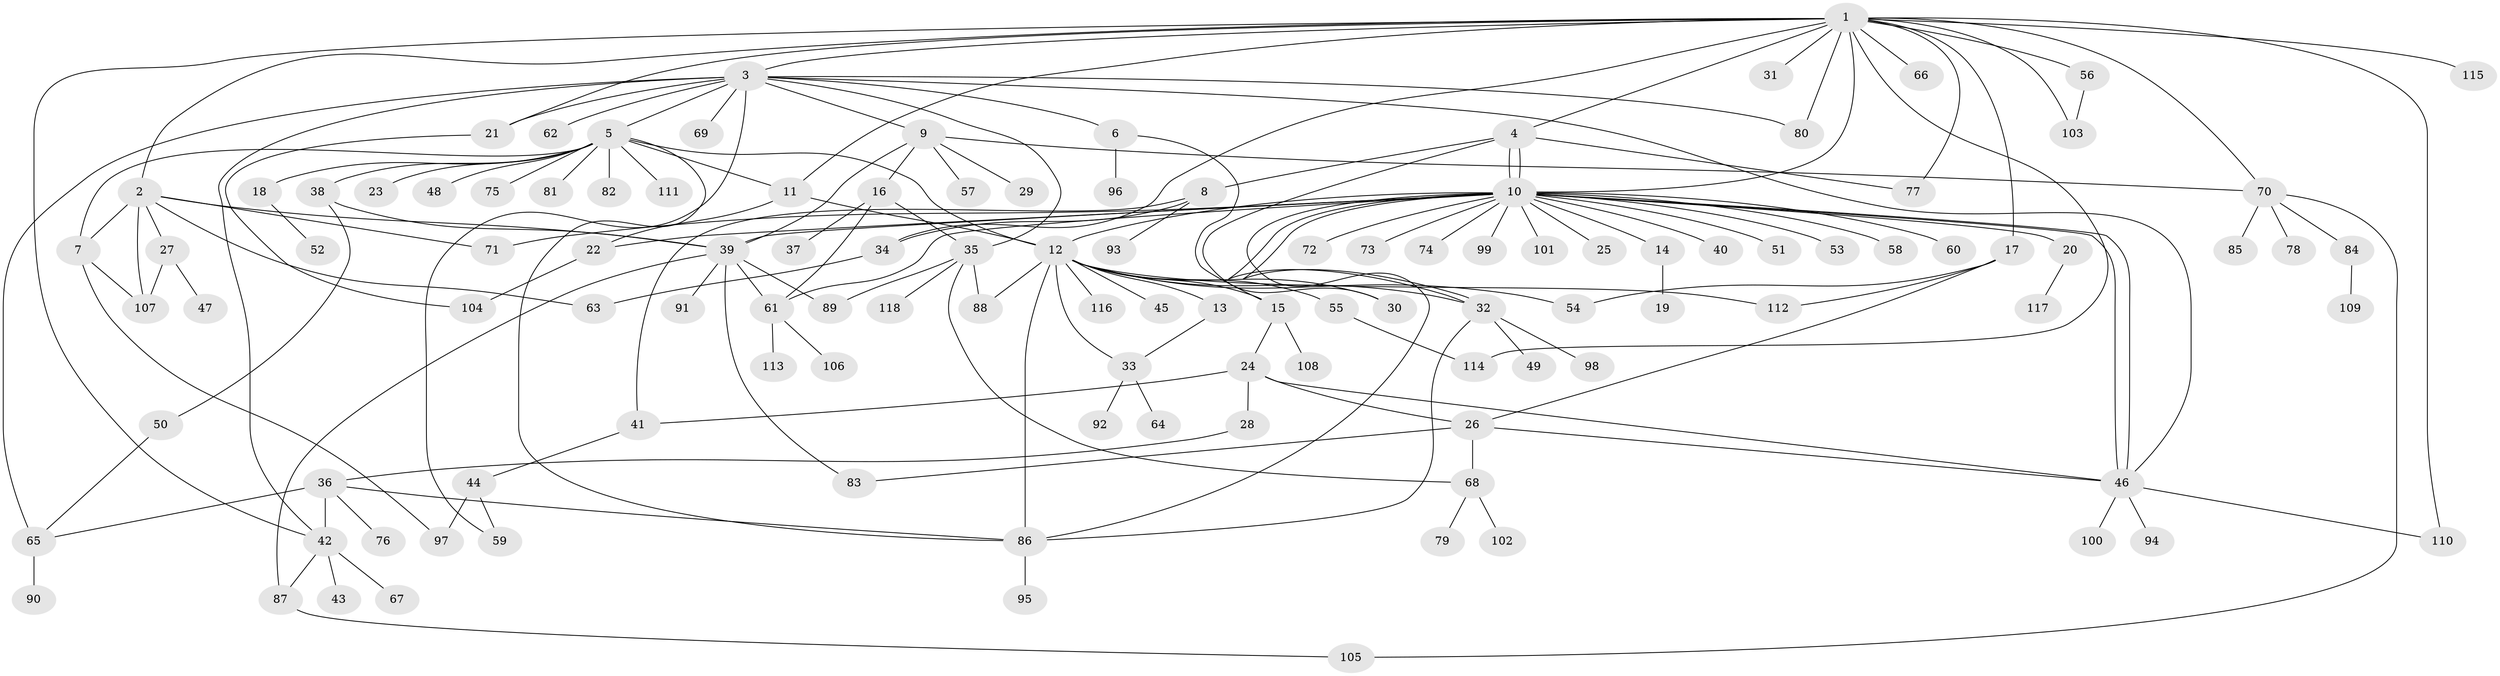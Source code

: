 // Generated by graph-tools (version 1.1) at 2025/25/03/09/25 03:25:55]
// undirected, 118 vertices, 172 edges
graph export_dot {
graph [start="1"]
  node [color=gray90,style=filled];
  1;
  2;
  3;
  4;
  5;
  6;
  7;
  8;
  9;
  10;
  11;
  12;
  13;
  14;
  15;
  16;
  17;
  18;
  19;
  20;
  21;
  22;
  23;
  24;
  25;
  26;
  27;
  28;
  29;
  30;
  31;
  32;
  33;
  34;
  35;
  36;
  37;
  38;
  39;
  40;
  41;
  42;
  43;
  44;
  45;
  46;
  47;
  48;
  49;
  50;
  51;
  52;
  53;
  54;
  55;
  56;
  57;
  58;
  59;
  60;
  61;
  62;
  63;
  64;
  65;
  66;
  67;
  68;
  69;
  70;
  71;
  72;
  73;
  74;
  75;
  76;
  77;
  78;
  79;
  80;
  81;
  82;
  83;
  84;
  85;
  86;
  87;
  88;
  89;
  90;
  91;
  92;
  93;
  94;
  95;
  96;
  97;
  98;
  99;
  100;
  101;
  102;
  103;
  104;
  105;
  106;
  107;
  108;
  109;
  110;
  111;
  112;
  113;
  114;
  115;
  116;
  117;
  118;
  1 -- 2;
  1 -- 3;
  1 -- 4;
  1 -- 10;
  1 -- 11;
  1 -- 17;
  1 -- 21;
  1 -- 31;
  1 -- 34;
  1 -- 42;
  1 -- 56;
  1 -- 66;
  1 -- 70;
  1 -- 77;
  1 -- 80;
  1 -- 103;
  1 -- 110;
  1 -- 114;
  1 -- 115;
  2 -- 7;
  2 -- 27;
  2 -- 39;
  2 -- 63;
  2 -- 71;
  2 -- 107;
  3 -- 5;
  3 -- 6;
  3 -- 9;
  3 -- 21;
  3 -- 35;
  3 -- 42;
  3 -- 46;
  3 -- 59;
  3 -- 62;
  3 -- 65;
  3 -- 69;
  3 -- 80;
  4 -- 8;
  4 -- 10;
  4 -- 10;
  4 -- 30;
  4 -- 77;
  5 -- 7;
  5 -- 11;
  5 -- 12;
  5 -- 18;
  5 -- 23;
  5 -- 38;
  5 -- 48;
  5 -- 75;
  5 -- 81;
  5 -- 82;
  5 -- 86;
  5 -- 111;
  6 -- 15;
  6 -- 96;
  7 -- 97;
  7 -- 107;
  8 -- 34;
  8 -- 41;
  8 -- 93;
  9 -- 16;
  9 -- 29;
  9 -- 39;
  9 -- 57;
  9 -- 70;
  10 -- 12;
  10 -- 14;
  10 -- 20;
  10 -- 22;
  10 -- 25;
  10 -- 32;
  10 -- 32;
  10 -- 39;
  10 -- 40;
  10 -- 46;
  10 -- 46;
  10 -- 51;
  10 -- 53;
  10 -- 58;
  10 -- 60;
  10 -- 61;
  10 -- 71;
  10 -- 72;
  10 -- 73;
  10 -- 74;
  10 -- 86;
  10 -- 99;
  10 -- 101;
  11 -- 12;
  11 -- 22;
  12 -- 13;
  12 -- 15;
  12 -- 30;
  12 -- 32;
  12 -- 33;
  12 -- 45;
  12 -- 54;
  12 -- 55;
  12 -- 86;
  12 -- 88;
  12 -- 112;
  12 -- 116;
  13 -- 33;
  14 -- 19;
  15 -- 24;
  15 -- 108;
  16 -- 35;
  16 -- 37;
  16 -- 61;
  17 -- 26;
  17 -- 54;
  17 -- 112;
  18 -- 52;
  20 -- 117;
  21 -- 104;
  22 -- 104;
  24 -- 26;
  24 -- 28;
  24 -- 41;
  24 -- 46;
  26 -- 46;
  26 -- 68;
  26 -- 83;
  27 -- 47;
  27 -- 107;
  28 -- 36;
  32 -- 49;
  32 -- 86;
  32 -- 98;
  33 -- 64;
  33 -- 92;
  34 -- 63;
  35 -- 68;
  35 -- 88;
  35 -- 89;
  35 -- 118;
  36 -- 42;
  36 -- 65;
  36 -- 76;
  36 -- 86;
  38 -- 39;
  38 -- 50;
  39 -- 61;
  39 -- 83;
  39 -- 87;
  39 -- 89;
  39 -- 91;
  41 -- 44;
  42 -- 43;
  42 -- 67;
  42 -- 87;
  44 -- 59;
  44 -- 97;
  46 -- 94;
  46 -- 100;
  46 -- 110;
  50 -- 65;
  55 -- 114;
  56 -- 103;
  61 -- 106;
  61 -- 113;
  65 -- 90;
  68 -- 79;
  68 -- 102;
  70 -- 78;
  70 -- 84;
  70 -- 85;
  70 -- 105;
  84 -- 109;
  86 -- 95;
  87 -- 105;
}
